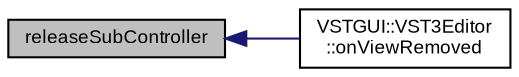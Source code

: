 digraph "releaseSubController"
{
  bgcolor="transparent";
  edge [fontname="Arial",fontsize="9",labelfontname="Arial",labelfontsize="9"];
  node [fontname="Arial",fontsize="9",shape=record];
  rankdir="LR";
  Node1 [label="releaseSubController",height=0.2,width=0.4,color="black", fillcolor="grey75", style="filled" fontcolor="black"];
  Node1 -> Node2 [dir="back",color="midnightblue",fontsize="9",style="solid",fontname="Arial"];
  Node2 [label="VSTGUI::VST3Editor\l::onViewRemoved",height=0.2,width=0.4,color="black",URL="$class_v_s_t_g_u_i_1_1_v_s_t3_editor.html#a854d81abf65f9ec14925ffd9abfcf818"];
}
